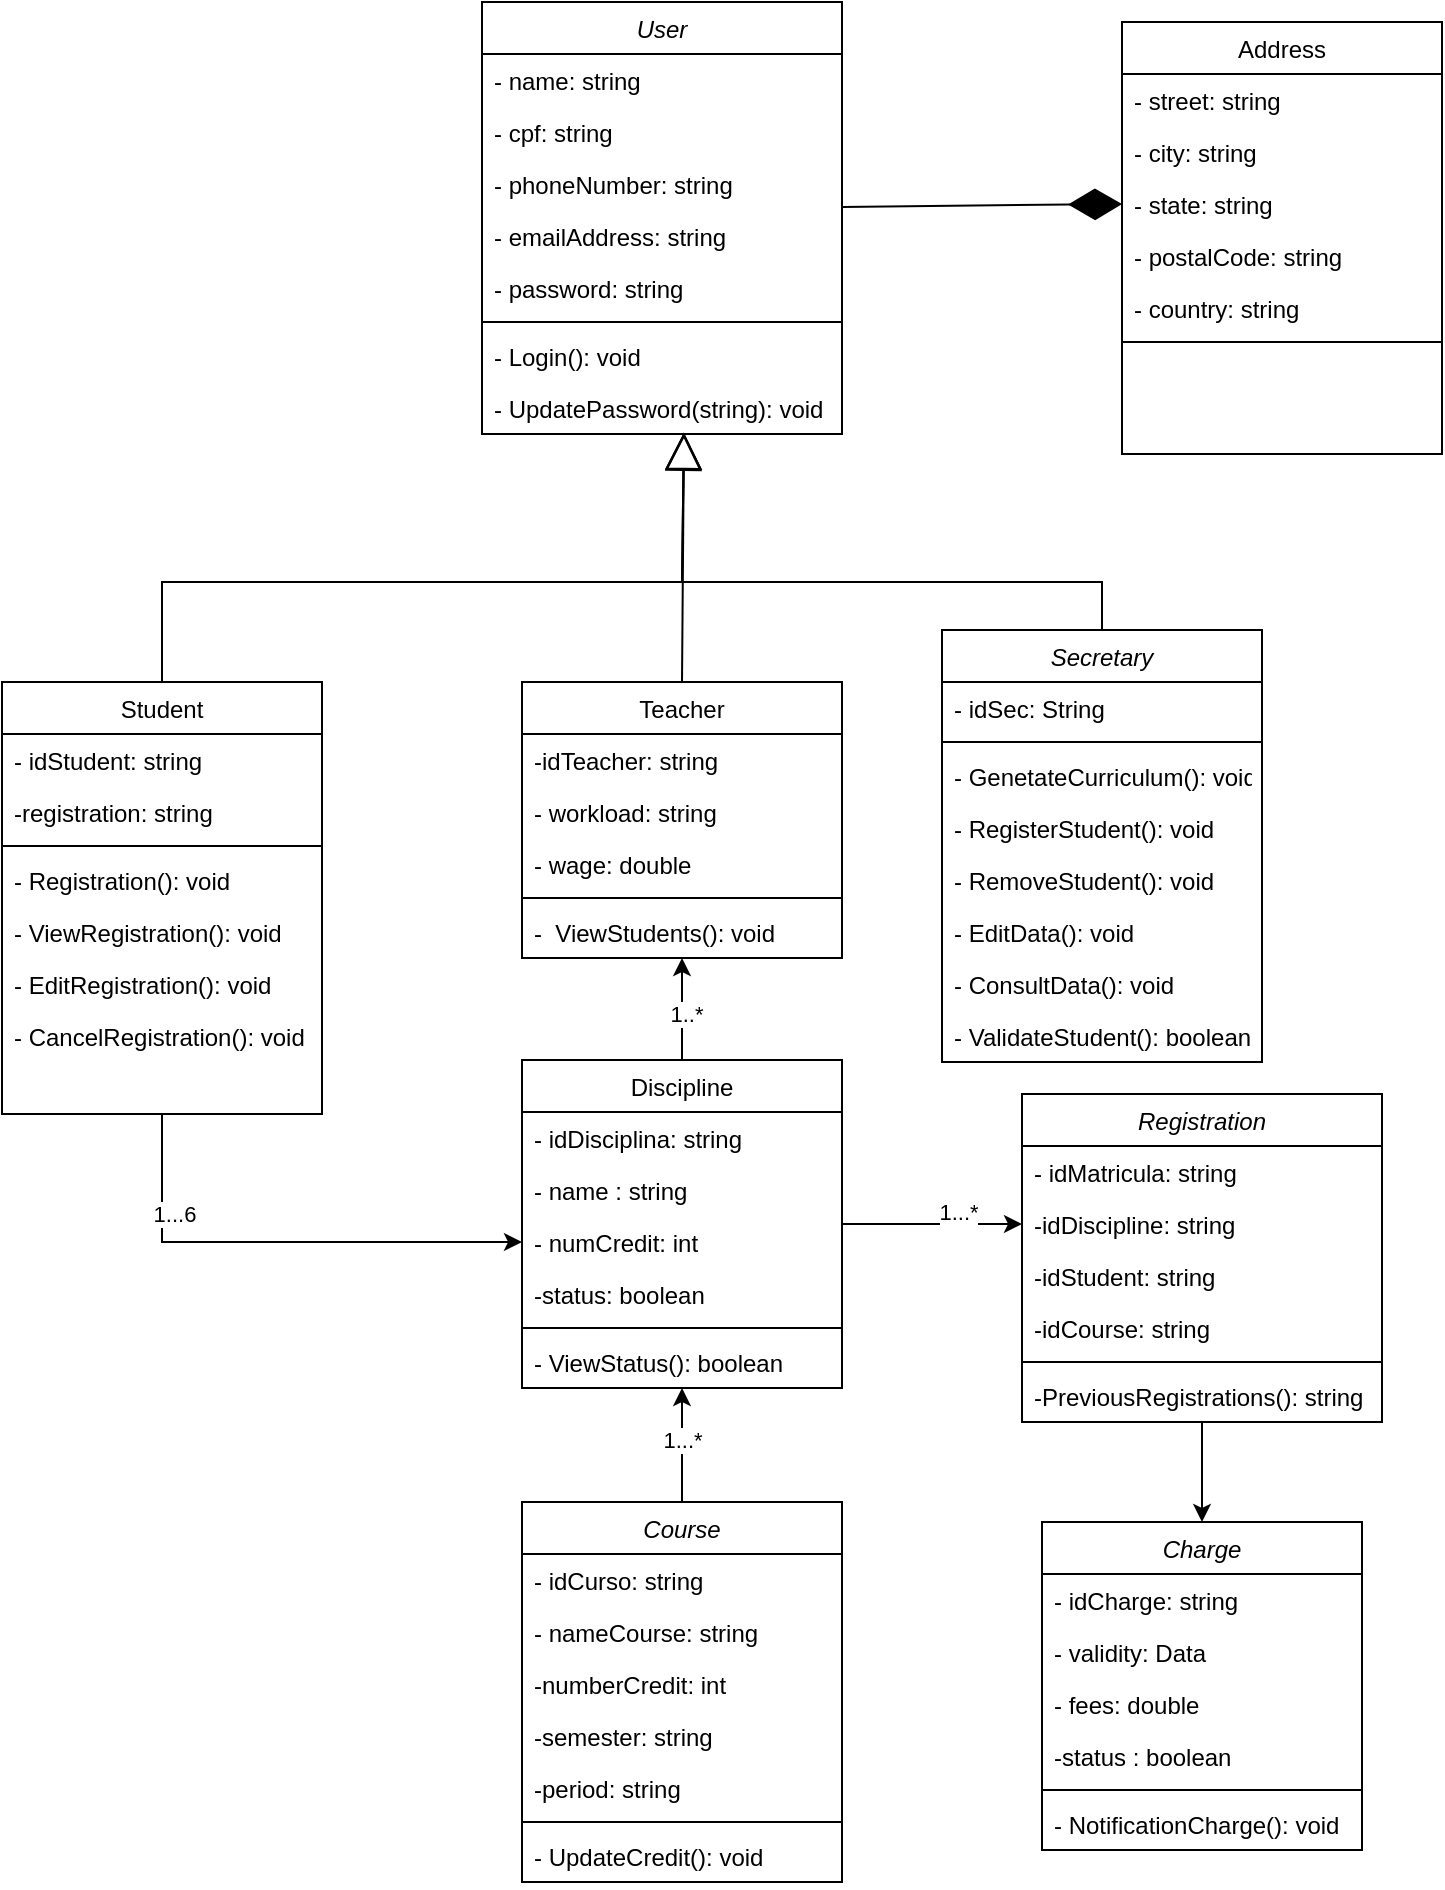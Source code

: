 <mxfile version="24.4.0" type="google">
  <diagram id="C5RBs43oDa-KdzZeNtuy" name="Page-1">
    <mxGraphModel dx="2232" dy="1865" grid="1" gridSize="10" guides="1" tooltips="1" connect="1" arrows="1" fold="1" page="1" pageScale="1" pageWidth="827" pageHeight="1169" math="0" shadow="0">
      <root>
        <mxCell id="WIyWlLk6GJQsqaUBKTNV-0" />
        <mxCell id="WIyWlLk6GJQsqaUBKTNV-1" parent="WIyWlLk6GJQsqaUBKTNV-0" />
        <mxCell id="zkfFHV4jXpPFQw0GAbJ--0" value="User" style="swimlane;fontStyle=2;align=center;verticalAlign=top;childLayout=stackLayout;horizontal=1;startSize=26;horizontalStack=0;resizeParent=1;resizeLast=0;collapsible=1;marginBottom=0;rounded=0;shadow=0;strokeWidth=1;" parent="WIyWlLk6GJQsqaUBKTNV-1" vertex="1">
          <mxGeometry x="70" y="-180" width="180" height="216" as="geometry">
            <mxRectangle x="230" y="140" width="160" height="26" as="alternateBounds" />
          </mxGeometry>
        </mxCell>
        <mxCell id="zkfFHV4jXpPFQw0GAbJ--1" value="- name: string" style="text;align=left;verticalAlign=top;spacingLeft=4;spacingRight=4;overflow=hidden;rotatable=0;points=[[0,0.5],[1,0.5]];portConstraint=eastwest;" parent="zkfFHV4jXpPFQw0GAbJ--0" vertex="1">
          <mxGeometry y="26" width="180" height="26" as="geometry" />
        </mxCell>
        <mxCell id="oHCjEYleLdmEaiOdlkPn-4" value="- cpf: string" style="text;align=left;verticalAlign=top;spacingLeft=4;spacingRight=4;overflow=hidden;rotatable=0;points=[[0,0.5],[1,0.5]];portConstraint=eastwest;" vertex="1" parent="zkfFHV4jXpPFQw0GAbJ--0">
          <mxGeometry y="52" width="180" height="26" as="geometry" />
        </mxCell>
        <mxCell id="zkfFHV4jXpPFQw0GAbJ--2" value="- phoneNumber: string" style="text;align=left;verticalAlign=top;spacingLeft=4;spacingRight=4;overflow=hidden;rotatable=0;points=[[0,0.5],[1,0.5]];portConstraint=eastwest;rounded=0;shadow=0;html=0;" parent="zkfFHV4jXpPFQw0GAbJ--0" vertex="1">
          <mxGeometry y="78" width="180" height="26" as="geometry" />
        </mxCell>
        <mxCell id="zkfFHV4jXpPFQw0GAbJ--3" value="- emailAddress: string" style="text;align=left;verticalAlign=top;spacingLeft=4;spacingRight=4;overflow=hidden;rotatable=0;points=[[0,0.5],[1,0.5]];portConstraint=eastwest;rounded=0;shadow=0;html=0;" parent="zkfFHV4jXpPFQw0GAbJ--0" vertex="1">
          <mxGeometry y="104" width="180" height="26" as="geometry" />
        </mxCell>
        <mxCell id="oHCjEYleLdmEaiOdlkPn-3" value="- password: string" style="text;align=left;verticalAlign=top;spacingLeft=4;spacingRight=4;overflow=hidden;rotatable=0;points=[[0,0.5],[1,0.5]];portConstraint=eastwest;rounded=0;shadow=0;html=0;" vertex="1" parent="zkfFHV4jXpPFQw0GAbJ--0">
          <mxGeometry y="130" width="180" height="26" as="geometry" />
        </mxCell>
        <mxCell id="zkfFHV4jXpPFQw0GAbJ--4" value="" style="line;html=1;strokeWidth=1;align=left;verticalAlign=middle;spacingTop=-1;spacingLeft=3;spacingRight=3;rotatable=0;labelPosition=right;points=[];portConstraint=eastwest;" parent="zkfFHV4jXpPFQw0GAbJ--0" vertex="1">
          <mxGeometry y="156" width="180" height="8" as="geometry" />
        </mxCell>
        <mxCell id="oHCjEYleLdmEaiOdlkPn-0" value="- Login(): void" style="text;align=left;verticalAlign=top;spacingLeft=4;spacingRight=4;overflow=hidden;rotatable=0;points=[[0,0.5],[1,0.5]];portConstraint=eastwest;rounded=0;shadow=0;html=0;" vertex="1" parent="zkfFHV4jXpPFQw0GAbJ--0">
          <mxGeometry y="164" width="180" height="26" as="geometry" />
        </mxCell>
        <mxCell id="oHCjEYleLdmEaiOdlkPn-5" value="- UpdatePassword(string): void" style="text;align=left;verticalAlign=top;spacingLeft=4;spacingRight=4;overflow=hidden;rotatable=0;points=[[0,0.5],[1,0.5]];portConstraint=eastwest;rounded=0;shadow=0;html=0;" vertex="1" parent="zkfFHV4jXpPFQw0GAbJ--0">
          <mxGeometry y="190" width="180" height="26" as="geometry" />
        </mxCell>
        <mxCell id="uisSisLHf3jI18ZtrGR1-54" style="edgeStyle=orthogonalEdgeStyle;rounded=0;orthogonalLoop=1;jettySize=auto;html=1;entryX=0;entryY=0.5;entryDx=0;entryDy=0;" parent="WIyWlLk6GJQsqaUBKTNV-1" source="zkfFHV4jXpPFQw0GAbJ--6" target="uisSisLHf3jI18ZtrGR1-26" edge="1">
          <mxGeometry relative="1" as="geometry" />
        </mxCell>
        <mxCell id="uisSisLHf3jI18ZtrGR1-55" value="1...6" style="edgeLabel;html=1;align=center;verticalAlign=middle;resizable=0;points=[];" parent="uisSisLHf3jI18ZtrGR1-54" vertex="1" connectable="0">
          <mxGeometry x="-0.178" y="3" relative="1" as="geometry">
            <mxPoint x="-31" y="-11" as="offset" />
          </mxGeometry>
        </mxCell>
        <mxCell id="zkfFHV4jXpPFQw0GAbJ--6" value="Student" style="swimlane;fontStyle=0;align=center;verticalAlign=top;childLayout=stackLayout;horizontal=1;startSize=26;horizontalStack=0;resizeParent=1;resizeLast=0;collapsible=1;marginBottom=0;rounded=0;shadow=0;strokeWidth=1;" parent="WIyWlLk6GJQsqaUBKTNV-1" vertex="1">
          <mxGeometry x="-170" y="160" width="160" height="216" as="geometry">
            <mxRectangle x="130" y="380" width="160" height="26" as="alternateBounds" />
          </mxGeometry>
        </mxCell>
        <mxCell id="zkfFHV4jXpPFQw0GAbJ--7" value="- idStudent: string" style="text;align=left;verticalAlign=top;spacingLeft=4;spacingRight=4;overflow=hidden;rotatable=0;points=[[0,0.5],[1,0.5]];portConstraint=eastwest;" parent="zkfFHV4jXpPFQw0GAbJ--6" vertex="1">
          <mxGeometry y="26" width="160" height="26" as="geometry" />
        </mxCell>
        <mxCell id="zkfFHV4jXpPFQw0GAbJ--8" value="-registration: string" style="text;align=left;verticalAlign=top;spacingLeft=4;spacingRight=4;overflow=hidden;rotatable=0;points=[[0,0.5],[1,0.5]];portConstraint=eastwest;rounded=0;shadow=0;html=0;" parent="zkfFHV4jXpPFQw0GAbJ--6" vertex="1">
          <mxGeometry y="52" width="160" height="26" as="geometry" />
        </mxCell>
        <mxCell id="zkfFHV4jXpPFQw0GAbJ--9" value="" style="line;html=1;strokeWidth=1;align=left;verticalAlign=middle;spacingTop=-1;spacingLeft=3;spacingRight=3;rotatable=0;labelPosition=right;points=[];portConstraint=eastwest;" parent="zkfFHV4jXpPFQw0GAbJ--6" vertex="1">
          <mxGeometry y="78" width="160" height="8" as="geometry" />
        </mxCell>
        <mxCell id="uisSisLHf3jI18ZtrGR1-66" value="- Registration(): void" style="text;align=left;verticalAlign=top;spacingLeft=4;spacingRight=4;overflow=hidden;rotatable=0;points=[[0,0.5],[1,0.5]];portConstraint=eastwest;rounded=0;shadow=0;html=0;" parent="zkfFHV4jXpPFQw0GAbJ--6" vertex="1">
          <mxGeometry y="86" width="160" height="26" as="geometry" />
        </mxCell>
        <mxCell id="uisSisLHf3jI18ZtrGR1-69" value="- ViewRegistration(): void" style="text;align=left;verticalAlign=top;spacingLeft=4;spacingRight=4;overflow=hidden;rotatable=0;points=[[0,0.5],[1,0.5]];portConstraint=eastwest;rounded=0;shadow=0;html=0;" parent="zkfFHV4jXpPFQw0GAbJ--6" vertex="1">
          <mxGeometry y="112" width="160" height="26" as="geometry" />
        </mxCell>
        <mxCell id="uisSisLHf3jI18ZtrGR1-67" value="- EditRegistration(): void" style="text;align=left;verticalAlign=top;spacingLeft=4;spacingRight=4;overflow=hidden;rotatable=0;points=[[0,0.5],[1,0.5]];portConstraint=eastwest;rounded=0;shadow=0;html=0;" parent="zkfFHV4jXpPFQw0GAbJ--6" vertex="1">
          <mxGeometry y="138" width="160" height="26" as="geometry" />
        </mxCell>
        <mxCell id="uisSisLHf3jI18ZtrGR1-68" value="- CancelRegistration(): void" style="text;align=left;verticalAlign=top;spacingLeft=4;spacingRight=4;overflow=hidden;rotatable=0;points=[[0,0.5],[1,0.5]];portConstraint=eastwest;rounded=0;shadow=0;html=0;" parent="zkfFHV4jXpPFQw0GAbJ--6" vertex="1">
          <mxGeometry y="164" width="160" height="26" as="geometry" />
        </mxCell>
        <mxCell id="zkfFHV4jXpPFQw0GAbJ--13" value="Teacher" style="swimlane;fontStyle=0;align=center;verticalAlign=top;childLayout=stackLayout;horizontal=1;startSize=26;horizontalStack=0;resizeParent=1;resizeLast=0;collapsible=1;marginBottom=0;rounded=0;shadow=0;strokeWidth=1;" parent="WIyWlLk6GJQsqaUBKTNV-1" vertex="1">
          <mxGeometry x="90" y="160" width="160" height="138" as="geometry">
            <mxRectangle x="340" y="380" width="170" height="26" as="alternateBounds" />
          </mxGeometry>
        </mxCell>
        <mxCell id="zkfFHV4jXpPFQw0GAbJ--14" value="-idTeacher: string" style="text;align=left;verticalAlign=top;spacingLeft=4;spacingRight=4;overflow=hidden;rotatable=0;points=[[0,0.5],[1,0.5]];portConstraint=eastwest;" parent="zkfFHV4jXpPFQw0GAbJ--13" vertex="1">
          <mxGeometry y="26" width="160" height="26" as="geometry" />
        </mxCell>
        <mxCell id="uisSisLHf3jI18ZtrGR1-70" value="- workload: string" style="text;align=left;verticalAlign=top;spacingLeft=4;spacingRight=4;overflow=hidden;rotatable=0;points=[[0,0.5],[1,0.5]];portConstraint=eastwest;" parent="zkfFHV4jXpPFQw0GAbJ--13" vertex="1">
          <mxGeometry y="52" width="160" height="26" as="geometry" />
        </mxCell>
        <mxCell id="uisSisLHf3jI18ZtrGR1-71" value="- wage: double" style="text;align=left;verticalAlign=top;spacingLeft=4;spacingRight=4;overflow=hidden;rotatable=0;points=[[0,0.5],[1,0.5]];portConstraint=eastwest;" parent="zkfFHV4jXpPFQw0GAbJ--13" vertex="1">
          <mxGeometry y="78" width="160" height="26" as="geometry" />
        </mxCell>
        <mxCell id="zkfFHV4jXpPFQw0GAbJ--15" value="" style="line;html=1;strokeWidth=1;align=left;verticalAlign=middle;spacingTop=-1;spacingLeft=3;spacingRight=3;rotatable=0;labelPosition=right;points=[];portConstraint=eastwest;" parent="zkfFHV4jXpPFQw0GAbJ--13" vertex="1">
          <mxGeometry y="104" width="160" height="8" as="geometry" />
        </mxCell>
        <mxCell id="uisSisLHf3jI18ZtrGR1-72" value="-  ViewStudents(): void" style="text;align=left;verticalAlign=top;spacingLeft=4;spacingRight=4;overflow=hidden;rotatable=0;points=[[0,0.5],[1,0.5]];portConstraint=eastwest;" parent="zkfFHV4jXpPFQw0GAbJ--13" vertex="1">
          <mxGeometry y="112" width="160" height="26" as="geometry" />
        </mxCell>
        <mxCell id="zkfFHV4jXpPFQw0GAbJ--17" value="Address" style="swimlane;fontStyle=0;align=center;verticalAlign=top;childLayout=stackLayout;horizontal=1;startSize=26;horizontalStack=0;resizeParent=1;resizeLast=0;collapsible=1;marginBottom=0;rounded=0;shadow=0;strokeWidth=1;" parent="WIyWlLk6GJQsqaUBKTNV-1" vertex="1">
          <mxGeometry x="390" y="-170" width="160" height="216" as="geometry">
            <mxRectangle x="550" y="140" width="160" height="26" as="alternateBounds" />
          </mxGeometry>
        </mxCell>
        <mxCell id="zkfFHV4jXpPFQw0GAbJ--18" value="- street: string" style="text;align=left;verticalAlign=top;spacingLeft=4;spacingRight=4;overflow=hidden;rotatable=0;points=[[0,0.5],[1,0.5]];portConstraint=eastwest;" parent="zkfFHV4jXpPFQw0GAbJ--17" vertex="1">
          <mxGeometry y="26" width="160" height="26" as="geometry" />
        </mxCell>
        <mxCell id="zkfFHV4jXpPFQw0GAbJ--19" value="- city: string" style="text;align=left;verticalAlign=top;spacingLeft=4;spacingRight=4;overflow=hidden;rotatable=0;points=[[0,0.5],[1,0.5]];portConstraint=eastwest;rounded=0;shadow=0;html=0;" parent="zkfFHV4jXpPFQw0GAbJ--17" vertex="1">
          <mxGeometry y="52" width="160" height="26" as="geometry" />
        </mxCell>
        <mxCell id="zkfFHV4jXpPFQw0GAbJ--20" value="- state: string" style="text;align=left;verticalAlign=top;spacingLeft=4;spacingRight=4;overflow=hidden;rotatable=0;points=[[0,0.5],[1,0.5]];portConstraint=eastwest;rounded=0;shadow=0;html=0;" parent="zkfFHV4jXpPFQw0GAbJ--17" vertex="1">
          <mxGeometry y="78" width="160" height="26" as="geometry" />
        </mxCell>
        <mxCell id="zkfFHV4jXpPFQw0GAbJ--21" value="- postalCode: string" style="text;align=left;verticalAlign=top;spacingLeft=4;spacingRight=4;overflow=hidden;rotatable=0;points=[[0,0.5],[1,0.5]];portConstraint=eastwest;rounded=0;shadow=0;html=0;" parent="zkfFHV4jXpPFQw0GAbJ--17" vertex="1">
          <mxGeometry y="104" width="160" height="26" as="geometry" />
        </mxCell>
        <mxCell id="zkfFHV4jXpPFQw0GAbJ--22" value="- country: string" style="text;align=left;verticalAlign=top;spacingLeft=4;spacingRight=4;overflow=hidden;rotatable=0;points=[[0,0.5],[1,0.5]];portConstraint=eastwest;rounded=0;shadow=0;html=0;" parent="zkfFHV4jXpPFQw0GAbJ--17" vertex="1">
          <mxGeometry y="130" width="160" height="26" as="geometry" />
        </mxCell>
        <mxCell id="zkfFHV4jXpPFQw0GAbJ--23" value="" style="line;html=1;strokeWidth=1;align=left;verticalAlign=middle;spacingTop=-1;spacingLeft=3;spacingRight=3;rotatable=0;labelPosition=right;points=[];portConstraint=eastwest;" parent="zkfFHV4jXpPFQw0GAbJ--17" vertex="1">
          <mxGeometry y="156" width="160" height="8" as="geometry" />
        </mxCell>
        <mxCell id="uisSisLHf3jI18ZtrGR1-53" style="edgeStyle=orthogonalEdgeStyle;rounded=0;orthogonalLoop=1;jettySize=auto;html=1;entryX=0.5;entryY=1;entryDx=0;entryDy=0;" parent="WIyWlLk6GJQsqaUBKTNV-1" source="uisSisLHf3jI18ZtrGR1-0" target="uisSisLHf3jI18ZtrGR1-23" edge="1">
          <mxGeometry relative="1" as="geometry" />
        </mxCell>
        <mxCell id="uisSisLHf3jI18ZtrGR1-56" value="1...*" style="edgeLabel;html=1;align=center;verticalAlign=middle;resizable=0;points=[];" parent="uisSisLHf3jI18ZtrGR1-53" vertex="1" connectable="0">
          <mxGeometry x="0.096" relative="1" as="geometry">
            <mxPoint as="offset" />
          </mxGeometry>
        </mxCell>
        <mxCell id="uisSisLHf3jI18ZtrGR1-0" value="Course" style="swimlane;fontStyle=2;align=center;verticalAlign=top;childLayout=stackLayout;horizontal=1;startSize=26;horizontalStack=0;resizeParent=1;resizeLast=0;collapsible=1;marginBottom=0;rounded=0;shadow=0;strokeWidth=1;" parent="WIyWlLk6GJQsqaUBKTNV-1" vertex="1">
          <mxGeometry x="90" y="570" width="160" height="190" as="geometry">
            <mxRectangle x="230" y="140" width="160" height="26" as="alternateBounds" />
          </mxGeometry>
        </mxCell>
        <mxCell id="uisSisLHf3jI18ZtrGR1-1" value="- idCurso: string" style="text;align=left;verticalAlign=top;spacingLeft=4;spacingRight=4;overflow=hidden;rotatable=0;points=[[0,0.5],[1,0.5]];portConstraint=eastwest;" parent="uisSisLHf3jI18ZtrGR1-0" vertex="1">
          <mxGeometry y="26" width="160" height="26" as="geometry" />
        </mxCell>
        <mxCell id="uisSisLHf3jI18ZtrGR1-3" value="- nameCourse: string" style="text;align=left;verticalAlign=top;spacingLeft=4;spacingRight=4;overflow=hidden;rotatable=0;points=[[0,0.5],[1,0.5]];portConstraint=eastwest;rounded=0;shadow=0;html=0;" parent="uisSisLHf3jI18ZtrGR1-0" vertex="1">
          <mxGeometry y="52" width="160" height="26" as="geometry" />
        </mxCell>
        <mxCell id="uisSisLHf3jI18ZtrGR1-6" value="-numberCredit: int" style="text;align=left;verticalAlign=top;spacingLeft=4;spacingRight=4;overflow=hidden;rotatable=0;points=[[0,0.5],[1,0.5]];portConstraint=eastwest;rounded=0;shadow=0;html=0;" parent="uisSisLHf3jI18ZtrGR1-0" vertex="1">
          <mxGeometry y="78" width="160" height="26" as="geometry" />
        </mxCell>
        <mxCell id="oHCjEYleLdmEaiOdlkPn-6" value="-semester: string" style="text;align=left;verticalAlign=top;spacingLeft=4;spacingRight=4;overflow=hidden;rotatable=0;points=[[0,0.5],[1,0.5]];portConstraint=eastwest;rounded=0;shadow=0;html=0;" vertex="1" parent="uisSisLHf3jI18ZtrGR1-0">
          <mxGeometry y="104" width="160" height="26" as="geometry" />
        </mxCell>
        <mxCell id="oHCjEYleLdmEaiOdlkPn-7" value="-period: string" style="text;align=left;verticalAlign=top;spacingLeft=4;spacingRight=4;overflow=hidden;rotatable=0;points=[[0,0.5],[1,0.5]];portConstraint=eastwest;rounded=0;shadow=0;html=0;" vertex="1" parent="uisSisLHf3jI18ZtrGR1-0">
          <mxGeometry y="130" width="160" height="26" as="geometry" />
        </mxCell>
        <mxCell id="uisSisLHf3jI18ZtrGR1-4" value="" style="line;html=1;strokeWidth=1;align=left;verticalAlign=middle;spacingTop=-1;spacingLeft=3;spacingRight=3;rotatable=0;labelPosition=right;points=[];portConstraint=eastwest;" parent="uisSisLHf3jI18ZtrGR1-0" vertex="1">
          <mxGeometry y="156" width="160" height="8" as="geometry" />
        </mxCell>
        <mxCell id="oHCjEYleLdmEaiOdlkPn-11" value="- UpdateCredit(): void" style="text;align=left;verticalAlign=top;spacingLeft=4;spacingRight=4;overflow=hidden;rotatable=0;points=[[0,0.5],[1,0.5]];portConstraint=eastwest;rounded=0;shadow=0;html=0;" vertex="1" parent="uisSisLHf3jI18ZtrGR1-0">
          <mxGeometry y="164" width="160" height="26" as="geometry" />
        </mxCell>
        <mxCell id="uisSisLHf3jI18ZtrGR1-7" value="Secretary" style="swimlane;fontStyle=2;align=center;verticalAlign=top;childLayout=stackLayout;horizontal=1;startSize=26;horizontalStack=0;resizeParent=1;resizeLast=0;collapsible=1;marginBottom=0;rounded=0;shadow=0;strokeWidth=1;" parent="WIyWlLk6GJQsqaUBKTNV-1" vertex="1">
          <mxGeometry x="300" y="134" width="160" height="216" as="geometry">
            <mxRectangle x="230" y="140" width="160" height="26" as="alternateBounds" />
          </mxGeometry>
        </mxCell>
        <mxCell id="uisSisLHf3jI18ZtrGR1-8" value="- idSec: String" style="text;align=left;verticalAlign=top;spacingLeft=4;spacingRight=4;overflow=hidden;rotatable=0;points=[[0,0.5],[1,0.5]];portConstraint=eastwest;" parent="uisSisLHf3jI18ZtrGR1-7" vertex="1">
          <mxGeometry y="26" width="160" height="26" as="geometry" />
        </mxCell>
        <mxCell id="uisSisLHf3jI18ZtrGR1-11" value="" style="line;html=1;strokeWidth=1;align=left;verticalAlign=middle;spacingTop=-1;spacingLeft=3;spacingRight=3;rotatable=0;labelPosition=right;points=[];portConstraint=eastwest;" parent="uisSisLHf3jI18ZtrGR1-7" vertex="1">
          <mxGeometry y="52" width="160" height="8" as="geometry" />
        </mxCell>
        <mxCell id="uisSisLHf3jI18ZtrGR1-12" value="- GenetateCurriculum(): void" style="text;align=left;verticalAlign=top;spacingLeft=4;spacingRight=4;overflow=hidden;rotatable=0;points=[[0,0.5],[1,0.5]];portConstraint=eastwest;" parent="uisSisLHf3jI18ZtrGR1-7" vertex="1">
          <mxGeometry y="60" width="160" height="26" as="geometry" />
        </mxCell>
        <mxCell id="uisSisLHf3jI18ZtrGR1-13" value="- RegisterStudent(): void" style="text;align=left;verticalAlign=top;spacingLeft=4;spacingRight=4;overflow=hidden;rotatable=0;points=[[0,0.5],[1,0.5]];portConstraint=eastwest;" parent="uisSisLHf3jI18ZtrGR1-7" vertex="1">
          <mxGeometry y="86" width="160" height="26" as="geometry" />
        </mxCell>
        <mxCell id="oHCjEYleLdmEaiOdlkPn-9" value="- RemoveStudent(): void" style="text;align=left;verticalAlign=top;spacingLeft=4;spacingRight=4;overflow=hidden;rotatable=0;points=[[0,0.5],[1,0.5]];portConstraint=eastwest;" vertex="1" parent="uisSisLHf3jI18ZtrGR1-7">
          <mxGeometry y="112" width="160" height="26" as="geometry" />
        </mxCell>
        <mxCell id="uisSisLHf3jI18ZtrGR1-15" value="- EditData(): void" style="text;align=left;verticalAlign=top;spacingLeft=4;spacingRight=4;overflow=hidden;rotatable=0;points=[[0,0.5],[1,0.5]];portConstraint=eastwest;" parent="uisSisLHf3jI18ZtrGR1-7" vertex="1">
          <mxGeometry y="138" width="160" height="26" as="geometry" />
        </mxCell>
        <mxCell id="uisSisLHf3jI18ZtrGR1-14" value="- ConsultData(): void" style="text;align=left;verticalAlign=top;spacingLeft=4;spacingRight=4;overflow=hidden;rotatable=0;points=[[0,0.5],[1,0.5]];portConstraint=eastwest;" parent="uisSisLHf3jI18ZtrGR1-7" vertex="1">
          <mxGeometry y="164" width="160" height="26" as="geometry" />
        </mxCell>
        <mxCell id="oHCjEYleLdmEaiOdlkPn-10" value="- ValidateStudent(): boolean" style="text;align=left;verticalAlign=top;spacingLeft=4;spacingRight=4;overflow=hidden;rotatable=0;points=[[0,0.5],[1,0.5]];portConstraint=eastwest;" vertex="1" parent="uisSisLHf3jI18ZtrGR1-7">
          <mxGeometry y="190" width="160" height="26" as="geometry" />
        </mxCell>
        <mxCell id="uisSisLHf3jI18ZtrGR1-65" style="edgeStyle=orthogonalEdgeStyle;rounded=0;orthogonalLoop=1;jettySize=auto;html=1;entryX=0.5;entryY=0;entryDx=0;entryDy=0;" parent="WIyWlLk6GJQsqaUBKTNV-1" source="uisSisLHf3jI18ZtrGR1-16" target="uisSisLHf3jI18ZtrGR1-59" edge="1">
          <mxGeometry relative="1" as="geometry" />
        </mxCell>
        <mxCell id="uisSisLHf3jI18ZtrGR1-16" value="Registration" style="swimlane;fontStyle=2;align=center;verticalAlign=top;childLayout=stackLayout;horizontal=1;startSize=26;horizontalStack=0;resizeParent=1;resizeLast=0;collapsible=1;marginBottom=0;rounded=0;shadow=0;strokeWidth=1;" parent="WIyWlLk6GJQsqaUBKTNV-1" vertex="1">
          <mxGeometry x="340" y="366" width="180" height="164" as="geometry">
            <mxRectangle x="230" y="140" width="160" height="26" as="alternateBounds" />
          </mxGeometry>
        </mxCell>
        <mxCell id="uisSisLHf3jI18ZtrGR1-17" value="- idMatricula: string" style="text;align=left;verticalAlign=top;spacingLeft=4;spacingRight=4;overflow=hidden;rotatable=0;points=[[0,0.5],[1,0.5]];portConstraint=eastwest;" parent="uisSisLHf3jI18ZtrGR1-16" vertex="1">
          <mxGeometry y="26" width="180" height="26" as="geometry" />
        </mxCell>
        <mxCell id="uisSisLHf3jI18ZtrGR1-22" value="-idDiscipline: string" style="text;align=left;verticalAlign=top;spacingLeft=4;spacingRight=4;overflow=hidden;rotatable=0;points=[[0,0.5],[1,0.5]];portConstraint=eastwest;rounded=0;shadow=0;html=0;" parent="uisSisLHf3jI18ZtrGR1-16" vertex="1">
          <mxGeometry y="52" width="180" height="26" as="geometry" />
        </mxCell>
        <mxCell id="uisSisLHf3jI18ZtrGR1-30" value="-idStudent: string" style="text;align=left;verticalAlign=top;spacingLeft=4;spacingRight=4;overflow=hidden;rotatable=0;points=[[0,0.5],[1,0.5]];portConstraint=eastwest;rounded=0;shadow=0;html=0;" parent="uisSisLHf3jI18ZtrGR1-16" vertex="1">
          <mxGeometry y="78" width="180" height="26" as="geometry" />
        </mxCell>
        <mxCell id="uisSisLHf3jI18ZtrGR1-18" value="-idCourse: string" style="text;align=left;verticalAlign=top;spacingLeft=4;spacingRight=4;overflow=hidden;rotatable=0;points=[[0,0.5],[1,0.5]];portConstraint=eastwest;rounded=0;shadow=0;html=0;" parent="uisSisLHf3jI18ZtrGR1-16" vertex="1">
          <mxGeometry y="104" width="180" height="26" as="geometry" />
        </mxCell>
        <mxCell id="uisSisLHf3jI18ZtrGR1-20" value="" style="line;html=1;strokeWidth=1;align=left;verticalAlign=middle;spacingTop=-1;spacingLeft=3;spacingRight=3;rotatable=0;labelPosition=right;points=[];portConstraint=eastwest;" parent="uisSisLHf3jI18ZtrGR1-16" vertex="1">
          <mxGeometry y="130" width="180" height="8" as="geometry" />
        </mxCell>
        <mxCell id="oHCjEYleLdmEaiOdlkPn-8" value="-PreviousRegistrations(): string" style="text;align=left;verticalAlign=top;spacingLeft=4;spacingRight=4;overflow=hidden;rotatable=0;points=[[0,0.5],[1,0.5]];portConstraint=eastwest;rounded=0;shadow=0;html=0;" vertex="1" parent="uisSisLHf3jI18ZtrGR1-16">
          <mxGeometry y="138" width="180" height="26" as="geometry" />
        </mxCell>
        <mxCell id="uisSisLHf3jI18ZtrGR1-47" style="edgeStyle=orthogonalEdgeStyle;rounded=0;orthogonalLoop=1;jettySize=auto;html=1;entryX=0.5;entryY=1;entryDx=0;entryDy=0;" parent="WIyWlLk6GJQsqaUBKTNV-1" source="uisSisLHf3jI18ZtrGR1-23" target="zkfFHV4jXpPFQw0GAbJ--13" edge="1">
          <mxGeometry relative="1" as="geometry">
            <mxPoint x="150" y="230" as="targetPoint" />
          </mxGeometry>
        </mxCell>
        <mxCell id="uisSisLHf3jI18ZtrGR1-48" value="1..*" style="edgeLabel;html=1;align=center;verticalAlign=middle;resizable=0;points=[];" parent="uisSisLHf3jI18ZtrGR1-47" vertex="1" connectable="0">
          <mxGeometry x="-0.075" y="-2" relative="1" as="geometry">
            <mxPoint as="offset" />
          </mxGeometry>
        </mxCell>
        <mxCell id="uisSisLHf3jI18ZtrGR1-57" style="edgeStyle=orthogonalEdgeStyle;rounded=0;orthogonalLoop=1;jettySize=auto;html=1;entryX=0;entryY=0.5;entryDx=0;entryDy=0;" parent="WIyWlLk6GJQsqaUBKTNV-1" source="uisSisLHf3jI18ZtrGR1-23" target="uisSisLHf3jI18ZtrGR1-22" edge="1">
          <mxGeometry relative="1" as="geometry" />
        </mxCell>
        <mxCell id="uisSisLHf3jI18ZtrGR1-58" value="1...*" style="edgeLabel;html=1;align=center;verticalAlign=middle;resizable=0;points=[];" parent="uisSisLHf3jI18ZtrGR1-57" vertex="1" connectable="0">
          <mxGeometry x="-0.042" relative="1" as="geometry">
            <mxPoint x="15" y="-6" as="offset" />
          </mxGeometry>
        </mxCell>
        <mxCell id="uisSisLHf3jI18ZtrGR1-23" value="Discipline" style="swimlane;fontStyle=0;align=center;verticalAlign=top;childLayout=stackLayout;horizontal=1;startSize=26;horizontalStack=0;resizeParent=1;resizeLast=0;collapsible=1;marginBottom=0;rounded=0;shadow=0;strokeWidth=1;" parent="WIyWlLk6GJQsqaUBKTNV-1" vertex="1">
          <mxGeometry x="90" y="349" width="160" height="164" as="geometry">
            <mxRectangle x="130" y="380" width="160" height="26" as="alternateBounds" />
          </mxGeometry>
        </mxCell>
        <mxCell id="uisSisLHf3jI18ZtrGR1-24" value="- idDisciplina: string" style="text;align=left;verticalAlign=top;spacingLeft=4;spacingRight=4;overflow=hidden;rotatable=0;points=[[0,0.5],[1,0.5]];portConstraint=eastwest;" parent="uisSisLHf3jI18ZtrGR1-23" vertex="1">
          <mxGeometry y="26" width="160" height="26" as="geometry" />
        </mxCell>
        <mxCell id="uisSisLHf3jI18ZtrGR1-25" value="- name : string" style="text;align=left;verticalAlign=top;spacingLeft=4;spacingRight=4;overflow=hidden;rotatable=0;points=[[0,0.5],[1,0.5]];portConstraint=eastwest;" parent="uisSisLHf3jI18ZtrGR1-23" vertex="1">
          <mxGeometry y="52" width="160" height="26" as="geometry" />
        </mxCell>
        <mxCell id="uisSisLHf3jI18ZtrGR1-26" value="- numCredit: int" style="text;align=left;verticalAlign=top;spacingLeft=4;spacingRight=4;overflow=hidden;rotatable=0;points=[[0,0.5],[1,0.5]];portConstraint=eastwest;rounded=0;shadow=0;html=0;" parent="uisSisLHf3jI18ZtrGR1-23" vertex="1">
          <mxGeometry y="78" width="160" height="26" as="geometry" />
        </mxCell>
        <mxCell id="uisSisLHf3jI18ZtrGR1-74" value="-status: boolean" style="text;align=left;verticalAlign=top;spacingLeft=4;spacingRight=4;overflow=hidden;rotatable=0;points=[[0,0.5],[1,0.5]];portConstraint=eastwest;rounded=0;shadow=0;html=0;" parent="uisSisLHf3jI18ZtrGR1-23" vertex="1">
          <mxGeometry y="104" width="160" height="26" as="geometry" />
        </mxCell>
        <mxCell id="uisSisLHf3jI18ZtrGR1-27" value="" style="line;html=1;strokeWidth=1;align=left;verticalAlign=middle;spacingTop=-1;spacingLeft=3;spacingRight=3;rotatable=0;labelPosition=right;points=[];portConstraint=eastwest;" parent="uisSisLHf3jI18ZtrGR1-23" vertex="1">
          <mxGeometry y="130" width="160" height="8" as="geometry" />
        </mxCell>
        <mxCell id="uisSisLHf3jI18ZtrGR1-73" value="- ViewStatus(): boolean" style="text;align=left;verticalAlign=top;spacingLeft=4;spacingRight=4;overflow=hidden;rotatable=0;points=[[0,0.5],[1,0.5]];portConstraint=eastwest;" parent="uisSisLHf3jI18ZtrGR1-23" vertex="1">
          <mxGeometry y="138" width="160" height="26" as="geometry" />
        </mxCell>
        <mxCell id="uisSisLHf3jI18ZtrGR1-33" value="" style="endArrow=block;endSize=16;endFill=0;html=1;rounded=0;entryX=0.561;entryY=0.973;entryDx=0;entryDy=0;exitX=0.5;exitY=0;exitDx=0;exitDy=0;entryPerimeter=0;" parent="WIyWlLk6GJQsqaUBKTNV-1" source="zkfFHV4jXpPFQw0GAbJ--13" target="oHCjEYleLdmEaiOdlkPn-5" edge="1">
          <mxGeometry width="160" relative="1" as="geometry">
            <mxPoint x="20" y="120" as="sourcePoint" />
            <mxPoint x="180" y="120" as="targetPoint" />
          </mxGeometry>
        </mxCell>
        <mxCell id="uisSisLHf3jI18ZtrGR1-43" value="" style="endArrow=block;endSize=16;endFill=0;html=1;rounded=0;entryX=0.506;entryY=0.973;entryDx=0;entryDy=0;exitX=0.5;exitY=0;exitDx=0;exitDy=0;entryPerimeter=0;" parent="WIyWlLk6GJQsqaUBKTNV-1" source="uisSisLHf3jI18ZtrGR1-7" edge="1">
          <mxGeometry width="160" relative="1" as="geometry">
            <mxPoint x="370" y="120.0" as="sourcePoint" />
            <mxPoint x="170.96" y="35.298" as="targetPoint" />
            <Array as="points">
              <mxPoint x="380" y="110" />
              <mxPoint x="170" y="110" />
            </Array>
          </mxGeometry>
        </mxCell>
        <mxCell id="uisSisLHf3jI18ZtrGR1-44" value="" style="endArrow=block;endSize=16;endFill=0;html=1;rounded=0;entryX=0.561;entryY=0.995;entryDx=0;entryDy=0;exitX=0.5;exitY=0;exitDx=0;exitDy=0;entryPerimeter=0;" parent="WIyWlLk6GJQsqaUBKTNV-1" source="zkfFHV4jXpPFQw0GAbJ--6" target="oHCjEYleLdmEaiOdlkPn-5" edge="1">
          <mxGeometry width="160" relative="1" as="geometry">
            <mxPoint x="140" y="150" as="sourcePoint" />
            <mxPoint x="179.8" y="98" as="targetPoint" />
            <Array as="points">
              <mxPoint x="-90" y="110" />
              <mxPoint x="170" y="110" />
            </Array>
          </mxGeometry>
        </mxCell>
        <mxCell id="uisSisLHf3jI18ZtrGR1-46" value="" style="endArrow=diamondThin;endFill=1;endSize=24;html=1;rounded=0;entryX=0;entryY=0.5;entryDx=0;entryDy=0;exitX=1;exitY=0.94;exitDx=0;exitDy=0;exitPerimeter=0;" parent="WIyWlLk6GJQsqaUBKTNV-1" source="zkfFHV4jXpPFQw0GAbJ--2" target="zkfFHV4jXpPFQw0GAbJ--20" edge="1">
          <mxGeometry width="160" relative="1" as="geometry">
            <mxPoint x="200" y="80" as="sourcePoint" />
            <mxPoint x="360" y="80" as="targetPoint" />
          </mxGeometry>
        </mxCell>
        <mxCell id="uisSisLHf3jI18ZtrGR1-59" value="Charge" style="swimlane;fontStyle=2;align=center;verticalAlign=top;childLayout=stackLayout;horizontal=1;startSize=26;horizontalStack=0;resizeParent=1;resizeLast=0;collapsible=1;marginBottom=0;rounded=0;shadow=0;strokeWidth=1;" parent="WIyWlLk6GJQsqaUBKTNV-1" vertex="1">
          <mxGeometry x="350" y="580" width="160" height="164" as="geometry">
            <mxRectangle x="230" y="140" width="160" height="26" as="alternateBounds" />
          </mxGeometry>
        </mxCell>
        <mxCell id="uisSisLHf3jI18ZtrGR1-60" value="- idCharge: string" style="text;align=left;verticalAlign=top;spacingLeft=4;spacingRight=4;overflow=hidden;rotatable=0;points=[[0,0.5],[1,0.5]];portConstraint=eastwest;" parent="uisSisLHf3jI18ZtrGR1-59" vertex="1">
          <mxGeometry y="26" width="160" height="26" as="geometry" />
        </mxCell>
        <mxCell id="uisSisLHf3jI18ZtrGR1-61" value="- validity: Data" style="text;align=left;verticalAlign=top;spacingLeft=4;spacingRight=4;overflow=hidden;rotatable=0;points=[[0,0.5],[1,0.5]];portConstraint=eastwest;rounded=0;shadow=0;html=0;" parent="uisSisLHf3jI18ZtrGR1-59" vertex="1">
          <mxGeometry y="52" width="160" height="26" as="geometry" />
        </mxCell>
        <mxCell id="uisSisLHf3jI18ZtrGR1-62" value="- fees: double" style="text;align=left;verticalAlign=top;spacingLeft=4;spacingRight=4;overflow=hidden;rotatable=0;points=[[0,0.5],[1,0.5]];portConstraint=eastwest;rounded=0;shadow=0;html=0;" parent="uisSisLHf3jI18ZtrGR1-59" vertex="1">
          <mxGeometry y="78" width="160" height="26" as="geometry" />
        </mxCell>
        <mxCell id="uisSisLHf3jI18ZtrGR1-63" value="-status : boolean" style="text;align=left;verticalAlign=top;spacingLeft=4;spacingRight=4;overflow=hidden;rotatable=0;points=[[0,0.5],[1,0.5]];portConstraint=eastwest;rounded=0;shadow=0;html=0;" parent="uisSisLHf3jI18ZtrGR1-59" vertex="1">
          <mxGeometry y="104" width="160" height="26" as="geometry" />
        </mxCell>
        <mxCell id="uisSisLHf3jI18ZtrGR1-64" value="" style="line;html=1;strokeWidth=1;align=left;verticalAlign=middle;spacingTop=-1;spacingLeft=3;spacingRight=3;rotatable=0;labelPosition=right;points=[];portConstraint=eastwest;" parent="uisSisLHf3jI18ZtrGR1-59" vertex="1">
          <mxGeometry y="130" width="160" height="8" as="geometry" />
        </mxCell>
        <mxCell id="uisSisLHf3jI18ZtrGR1-75" value="- NotificationCharge(): void" style="text;align=left;verticalAlign=top;spacingLeft=4;spacingRight=4;overflow=hidden;rotatable=0;points=[[0,0.5],[1,0.5]];portConstraint=eastwest;" parent="uisSisLHf3jI18ZtrGR1-59" vertex="1">
          <mxGeometry y="138" width="160" height="26" as="geometry" />
        </mxCell>
      </root>
    </mxGraphModel>
  </diagram>
</mxfile>
